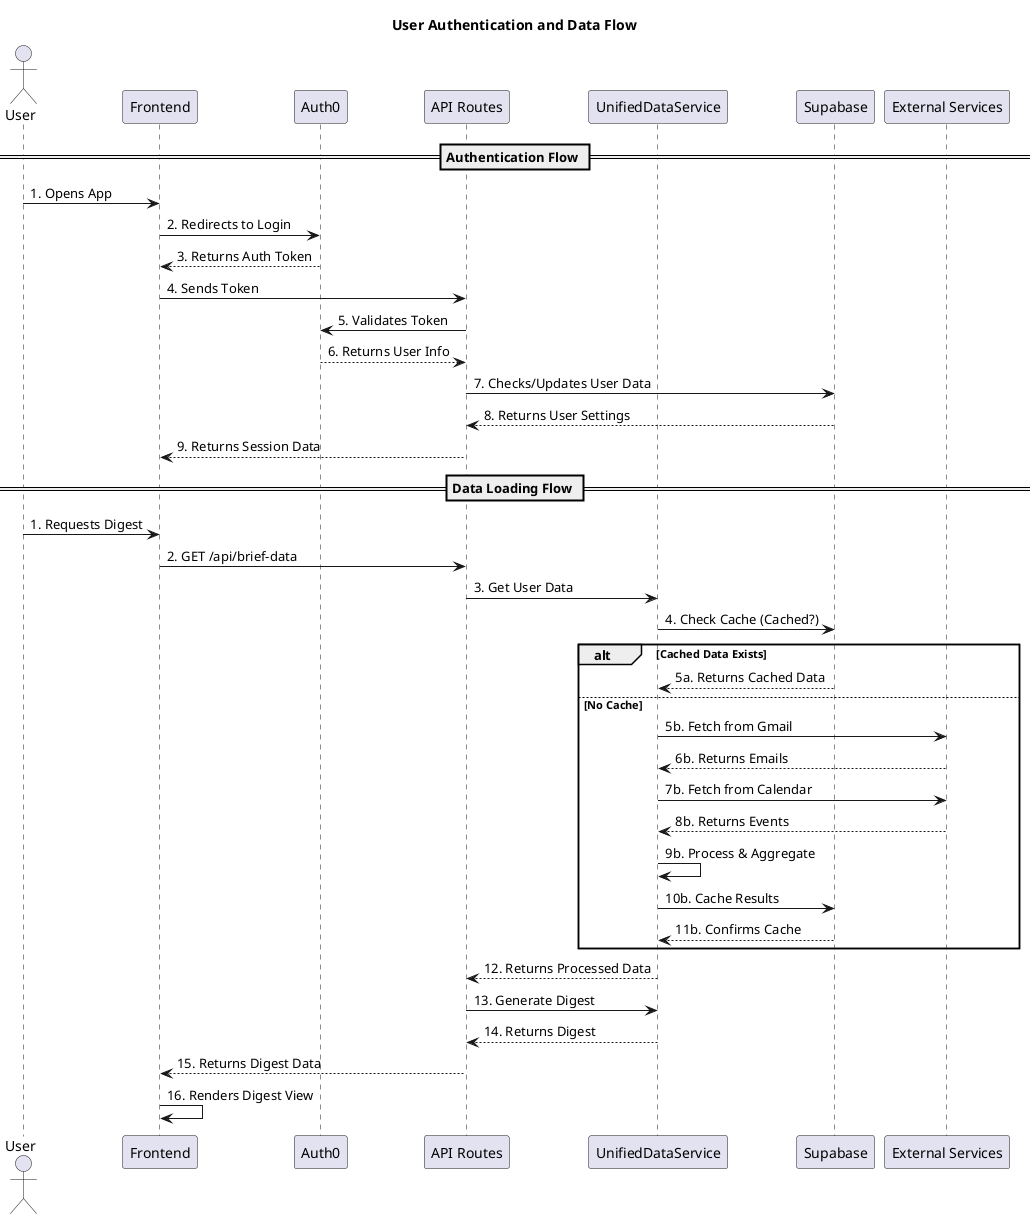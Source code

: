 @startuml 360Brief - User Authentication and Data Flow

title User Authentication and Data Flow

actor User
participant "Frontend" as FE
participant "Auth0" as AUTH
participant "API Routes" as API
participant "UnifiedDataService" as UDS
participant "Supabase" as DB
participant "External Services" as EXT

== Authentication Flow ==
User -> FE: 1. Opens App
FE -> AUTH: 2. Redirects to Login
AUTH --> FE: 3. Returns Auth Token
FE -> API: 4. Sends Token
API -> AUTH: 5. Validates Token
AUTH --> API: 6. Returns User Info
API -> DB: 7. Checks/Updates User Data
DB --> API: 8. Returns User Settings
API --> FE: 9. Returns Session Data

== Data Loading Flow ==
User -> FE: 1. Requests Digest
FE -> API: 2. GET /api/brief-data
API -> UDS: 3. Get User Data
UDS -> DB: 4. Check Cache (Cached?)

alt Cached Data Exists
    DB --> UDS: 5a. Returns Cached Data
else No Cache
    UDS -> EXT: 5b. Fetch from Gmail
    EXT --> UDS: 6b. Returns Emails
    UDS -> EXT: 7b. Fetch from Calendar
    EXT --> UDS: 8b. Returns Events
    UDS -> UDS: 9b. Process & Aggregate
    UDS -> DB: 10b. Cache Results
    DB --> UDS: 11b. Confirms Cache
end

UDS --> API: 12. Returns Processed Data
API -> UDS: 13. Generate Digest
UDS --> API: 14. Returns Digest
API --> FE: 15. Returns Digest Data
FE -> FE: 16. Renders Digest View

@enduml

